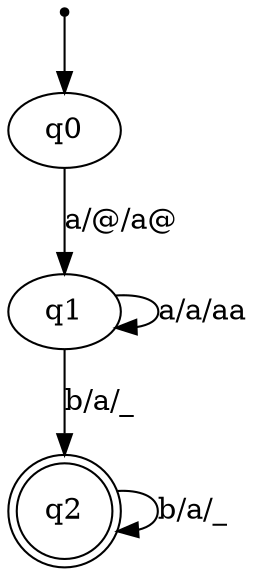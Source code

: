 digraph{
inic[shape=point];
inic->q0;
q0->q1 [label="a/@/a@"];
q1->q1 [label="a/a/aa"];
q1->q2 [label="b/a/_"];
q2->q2 [label="b/a/_"];
q2[shape=doublecircle];
}